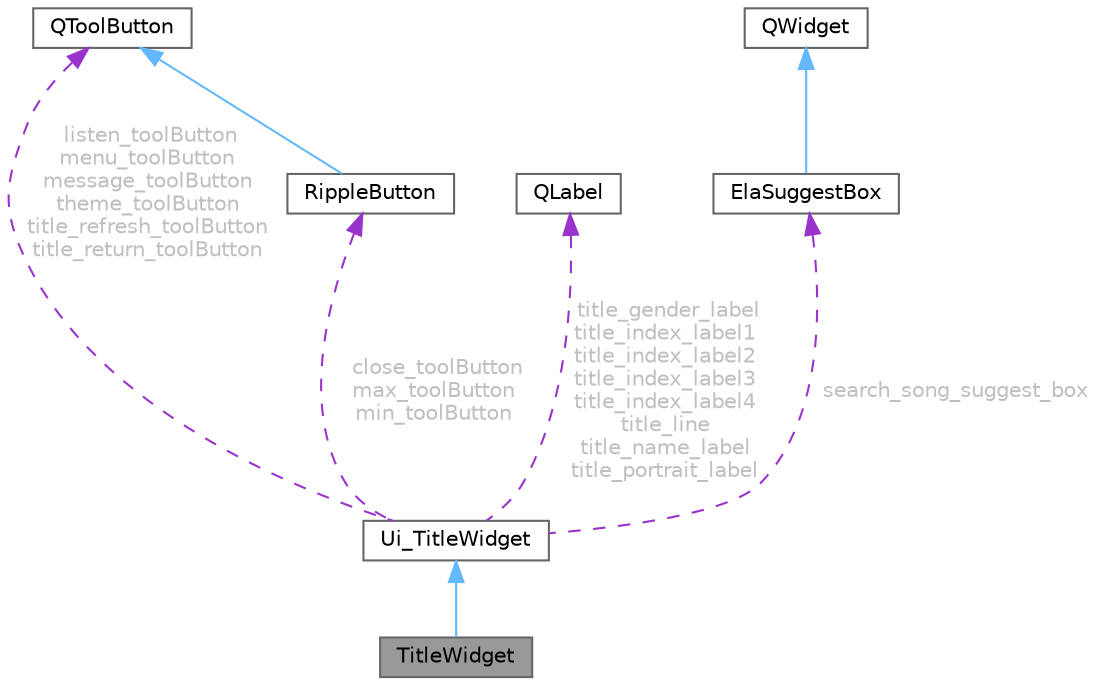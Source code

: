 digraph "TitleWidget"
{
 // LATEX_PDF_SIZE
  bgcolor="transparent";
  edge [fontname=Helvetica,fontsize=10,labelfontname=Helvetica,labelfontsize=10];
  node [fontname=Helvetica,fontsize=10,shape=box,height=0.2,width=0.4];
  Node1 [id="Node000001",label="TitleWidget",height=0.2,width=0.4,color="gray40", fillcolor="grey60", style="filled", fontcolor="black",tooltip=" "];
  Node2 -> Node1 [id="edge1_Node000001_Node000002",dir="back",color="steelblue1",style="solid",tooltip=" "];
  Node2 [id="Node000002",label="Ui_TitleWidget",height=0.2,width=0.4,color="gray40", fillcolor="white", style="filled",URL="$class_ui___title_widget.html",tooltip=" "];
  Node3 -> Node2 [id="edge2_Node000002_Node000003",dir="back",color="darkorchid3",style="dashed",tooltip=" ",label=" listen_toolButton\nmenu_toolButton\nmessage_toolButton\ntheme_toolButton\ntitle_refresh_toolButton\ntitle_return_toolButton",fontcolor="grey" ];
  Node3 [id="Node000003",label="QToolButton",height=0.2,width=0.4,color="gray40", fillcolor="white", style="filled",URL="$class_q_tool_button.html",tooltip="工具按钮类"];
  Node4 -> Node2 [id="edge3_Node000002_Node000004",dir="back",color="darkorchid3",style="dashed",tooltip=" ",label=" title_gender_label\ntitle_index_label1\ntitle_index_label2\ntitle_index_label3\ntitle_index_label4\ntitle_line\ntitle_name_label\ntitle_portrait_label",fontcolor="grey" ];
  Node4 [id="Node000004",label="QLabel",height=0.2,width=0.4,color="gray40", fillcolor="white", style="filled",URL="$class_q_label.html",tooltip="标签控件类"];
  Node5 -> Node2 [id="edge4_Node000002_Node000005",dir="back",color="darkorchid3",style="dashed",tooltip=" ",label=" search_song_suggest_box",fontcolor="grey" ];
  Node5 [id="Node000005",label="ElaSuggestBox",height=0.2,width=0.4,color="gray40", fillcolor="white", style="filled",URL="$class_ela_suggest_box.html",tooltip="搜索建议框控件，支持添加/移除建议项和事件过滤"];
  Node6 -> Node5 [id="edge5_Node000005_Node000006",dir="back",color="steelblue1",style="solid",tooltip=" "];
  Node6 [id="Node000006",label="QWidget",height=0.2,width=0.4,color="gray40", fillcolor="white", style="filled",tooltip=" "];
  Node7 -> Node2 [id="edge6_Node000002_Node000007",dir="back",color="darkorchid3",style="dashed",tooltip=" ",label=" close_toolButton\nmax_toolButton\nmin_toolButton",fontcolor="grey" ];
  Node7 [id="Node000007",label="RippleButton",height=0.2,width=0.4,color="gray40", fillcolor="white", style="filled",URL="$class_ripple_button.html",tooltip="带涟漪效果的按钮类，支持阴影和自定义图标"];
  Node3 -> Node7 [id="edge7_Node000007_Node000003",dir="back",color="steelblue1",style="solid",tooltip=" "];
}
